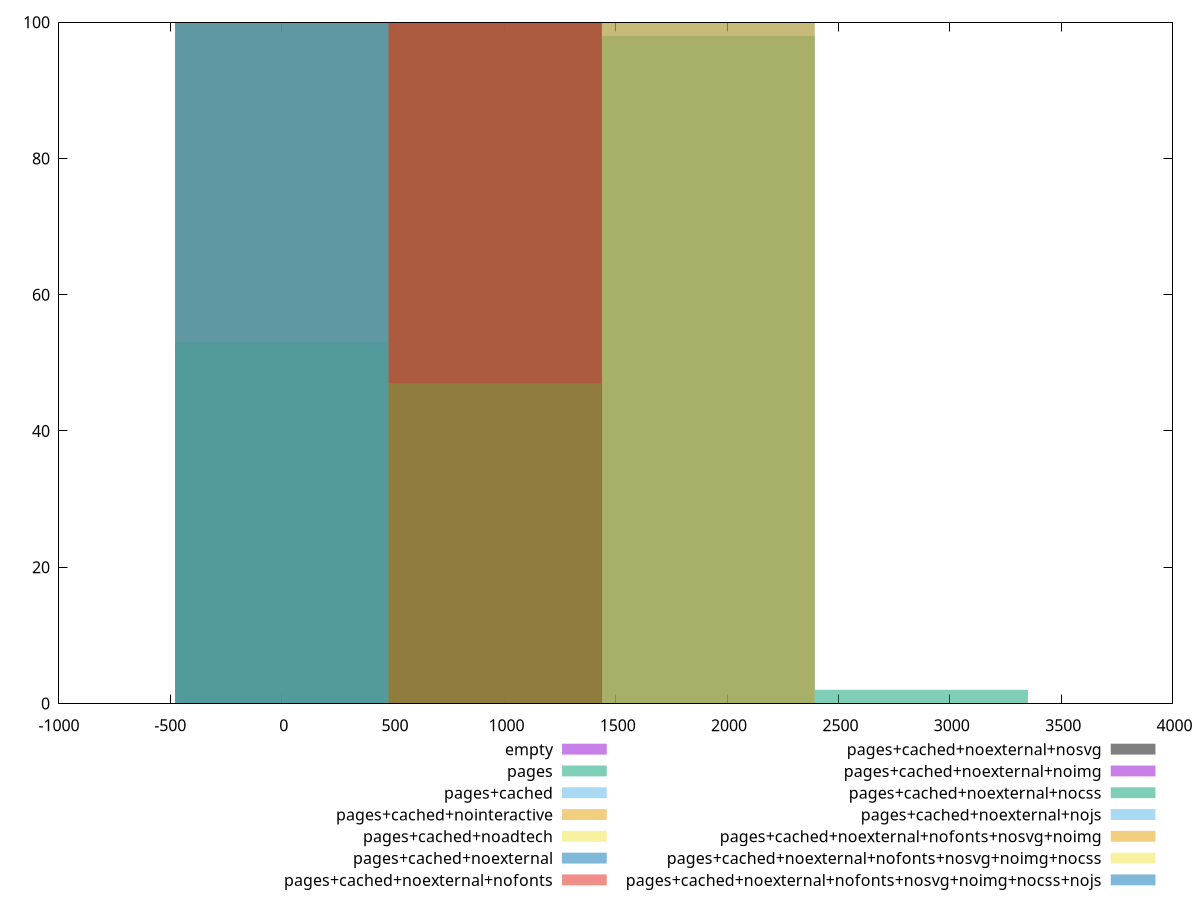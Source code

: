 reset
set terminal svg size 640, 620 enhanced background rgb 'white'
set output "reprap/mainthread-work-breakdown/comparison/histogram/all_raw.svg"

$empty <<EOF
0 100
EOF

$pages <<EOF
1914.8427449466521 98
2872.264117419978 2
EOF

$pagesCached <<EOF
1914.8427449466521 100
EOF

$pagesCachedNointeractive <<EOF
1914.8427449466521 100
EOF

$pagesCachedNoadtech <<EOF
957.4213724733261 100
EOF

$pagesCachedNoexternal <<EOF
957.4213724733261 100
EOF

$pagesCachedNoexternalNofonts <<EOF
957.4213724733261 100
EOF

$pagesCachedNoexternalNosvg <<EOF
957.4213724733261 100
EOF

$pagesCachedNoexternalNoimg <<EOF
957.4213724733261 100
EOF

$pagesCachedNoexternalNocss <<EOF
0 53
957.4213724733261 47
EOF

$pagesCachedNoexternalNojs <<EOF
0 100
EOF

$pagesCachedNoexternalNofontsNosvgNoimg <<EOF
957.4213724733261 100
EOF

$pagesCachedNoexternalNofontsNosvgNoimgNocss <<EOF
0 100
EOF

$pagesCachedNoexternalNofontsNosvgNoimgNocssNojs <<EOF
0 100
EOF

set key outside below
set boxwidth 957.4213724733261
set yrange [0:100]
set style fill transparent solid 0.5 noborder

plot \
  $empty title "empty" with boxes, \
  $pages title "pages" with boxes, \
  $pagesCached title "pages+cached" with boxes, \
  $pagesCachedNointeractive title "pages+cached+nointeractive" with boxes, \
  $pagesCachedNoadtech title "pages+cached+noadtech" with boxes, \
  $pagesCachedNoexternal title "pages+cached+noexternal" with boxes, \
  $pagesCachedNoexternalNofonts title "pages+cached+noexternal+nofonts" with boxes, \
  $pagesCachedNoexternalNosvg title "pages+cached+noexternal+nosvg" with boxes, \
  $pagesCachedNoexternalNoimg title "pages+cached+noexternal+noimg" with boxes, \
  $pagesCachedNoexternalNocss title "pages+cached+noexternal+nocss" with boxes, \
  $pagesCachedNoexternalNojs title "pages+cached+noexternal+nojs" with boxes, \
  $pagesCachedNoexternalNofontsNosvgNoimg title "pages+cached+noexternal+nofonts+nosvg+noimg" with boxes, \
  $pagesCachedNoexternalNofontsNosvgNoimgNocss title "pages+cached+noexternal+nofonts+nosvg+noimg+nocss" with boxes, \
  $pagesCachedNoexternalNofontsNosvgNoimgNocssNojs title "pages+cached+noexternal+nofonts+nosvg+noimg+nocss+nojs" with boxes, \


reset